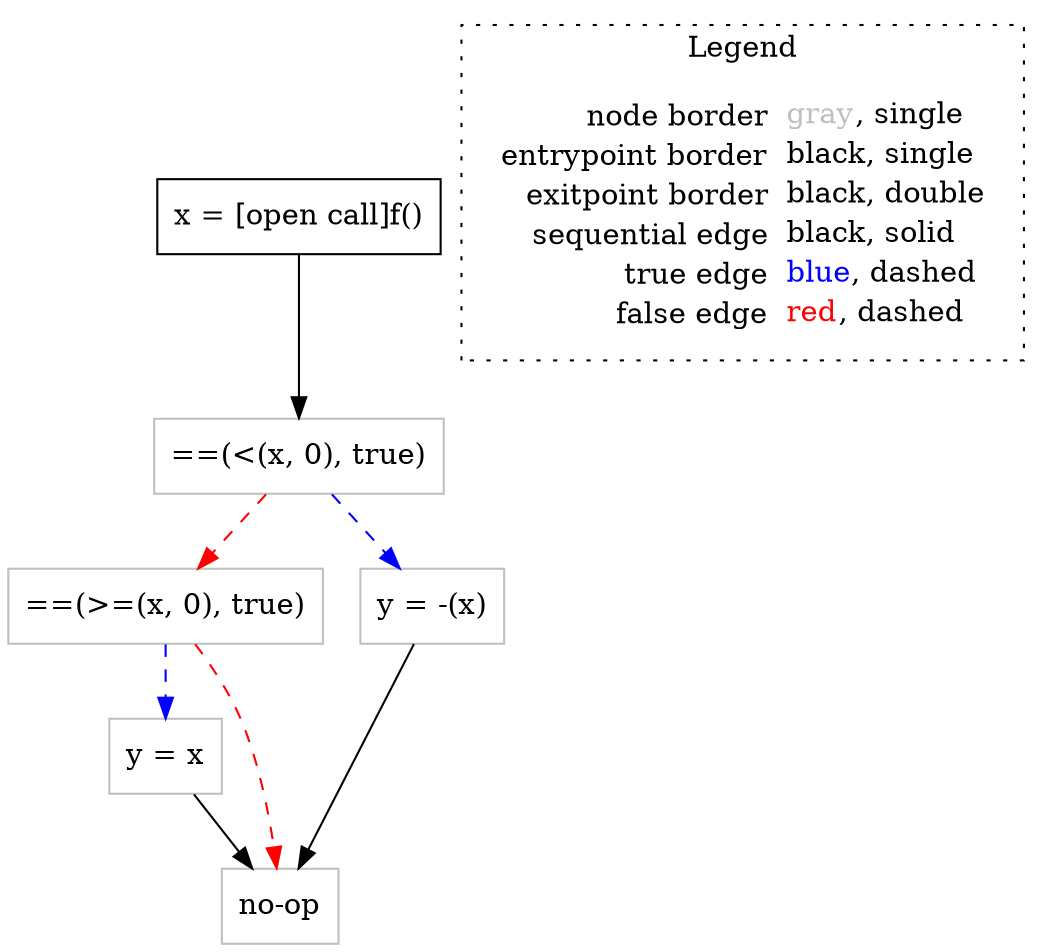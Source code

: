 digraph {
	"node0" [shape="rect",color="black",label=<x = [open call]f()>];
	"node1" [shape="rect",color="gray",label=<==(&lt;(x, 0), true)>];
	"node2" [shape="rect",color="gray",label=<y = x>];
	"node3" [shape="rect",color="gray",label=<==(&gt;=(x, 0), true)>];
	"node4" [shape="rect",color="gray",label=<no-op>];
	"node5" [shape="rect",color="gray",label=<y = -(x)>];
	"node1" -> "node3" [color="red",style="dashed"];
	"node1" -> "node5" [color="blue",style="dashed"];
	"node2" -> "node4" [color="black"];
	"node3" -> "node2" [color="blue",style="dashed"];
	"node3" -> "node4" [color="red",style="dashed"];
	"node0" -> "node1" [color="black"];
	"node5" -> "node4" [color="black"];
subgraph cluster_legend {
	label="Legend";
	style=dotted;
	node [shape=plaintext];
	"legend" [label=<<table border="0" cellpadding="2" cellspacing="0" cellborder="0"><tr><td align="right">node border&nbsp;</td><td align="left"><font color="gray">gray</font>, single</td></tr><tr><td align="right">entrypoint border&nbsp;</td><td align="left"><font color="black">black</font>, single</td></tr><tr><td align="right">exitpoint border&nbsp;</td><td align="left"><font color="black">black</font>, double</td></tr><tr><td align="right">sequential edge&nbsp;</td><td align="left"><font color="black">black</font>, solid</td></tr><tr><td align="right">true edge&nbsp;</td><td align="left"><font color="blue">blue</font>, dashed</td></tr><tr><td align="right">false edge&nbsp;</td><td align="left"><font color="red">red</font>, dashed</td></tr></table>>];
}

}
